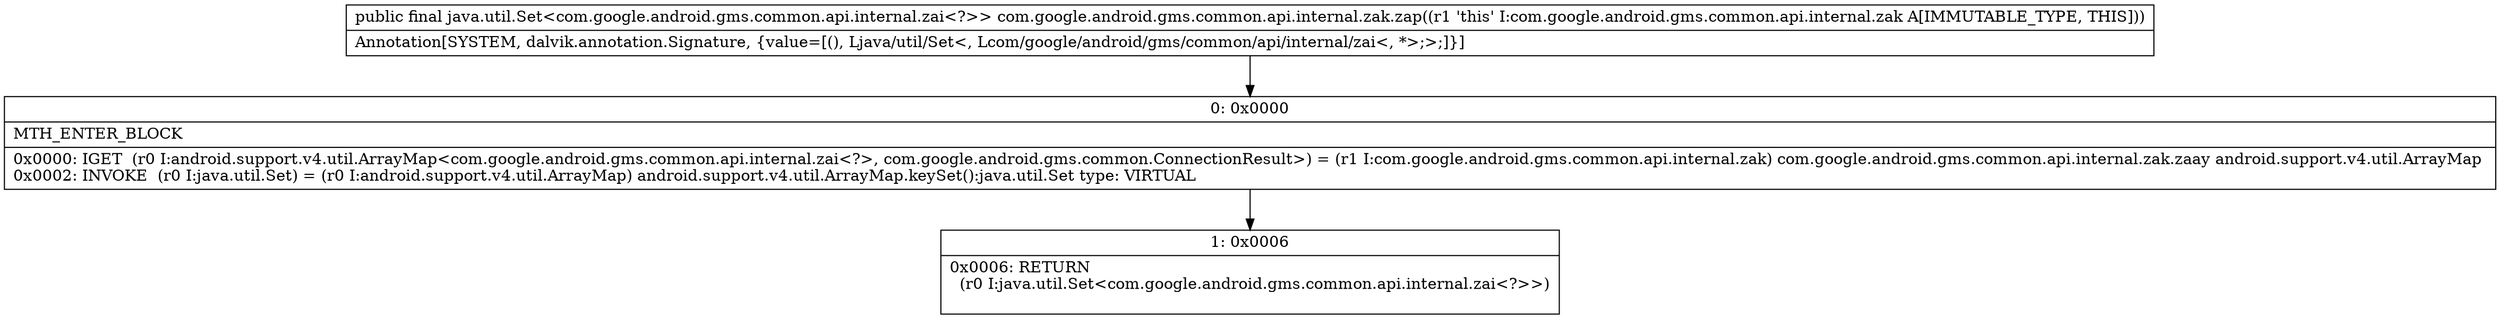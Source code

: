 digraph "CFG forcom.google.android.gms.common.api.internal.zak.zap()Ljava\/util\/Set;" {
Node_0 [shape=record,label="{0\:\ 0x0000|MTH_ENTER_BLOCK\l|0x0000: IGET  (r0 I:android.support.v4.util.ArrayMap\<com.google.android.gms.common.api.internal.zai\<?\>, com.google.android.gms.common.ConnectionResult\>) = (r1 I:com.google.android.gms.common.api.internal.zak) com.google.android.gms.common.api.internal.zak.zaay android.support.v4.util.ArrayMap \l0x0002: INVOKE  (r0 I:java.util.Set) = (r0 I:android.support.v4.util.ArrayMap) android.support.v4.util.ArrayMap.keySet():java.util.Set type: VIRTUAL \l}"];
Node_1 [shape=record,label="{1\:\ 0x0006|0x0006: RETURN  \l  (r0 I:java.util.Set\<com.google.android.gms.common.api.internal.zai\<?\>\>)\l \l}"];
MethodNode[shape=record,label="{public final java.util.Set\<com.google.android.gms.common.api.internal.zai\<?\>\> com.google.android.gms.common.api.internal.zak.zap((r1 'this' I:com.google.android.gms.common.api.internal.zak A[IMMUTABLE_TYPE, THIS]))  | Annotation[SYSTEM, dalvik.annotation.Signature, \{value=[(), Ljava\/util\/Set\<, Lcom\/google\/android\/gms\/common\/api\/internal\/zai\<, *\>;\>;]\}]\l}"];
MethodNode -> Node_0;
Node_0 -> Node_1;
}


